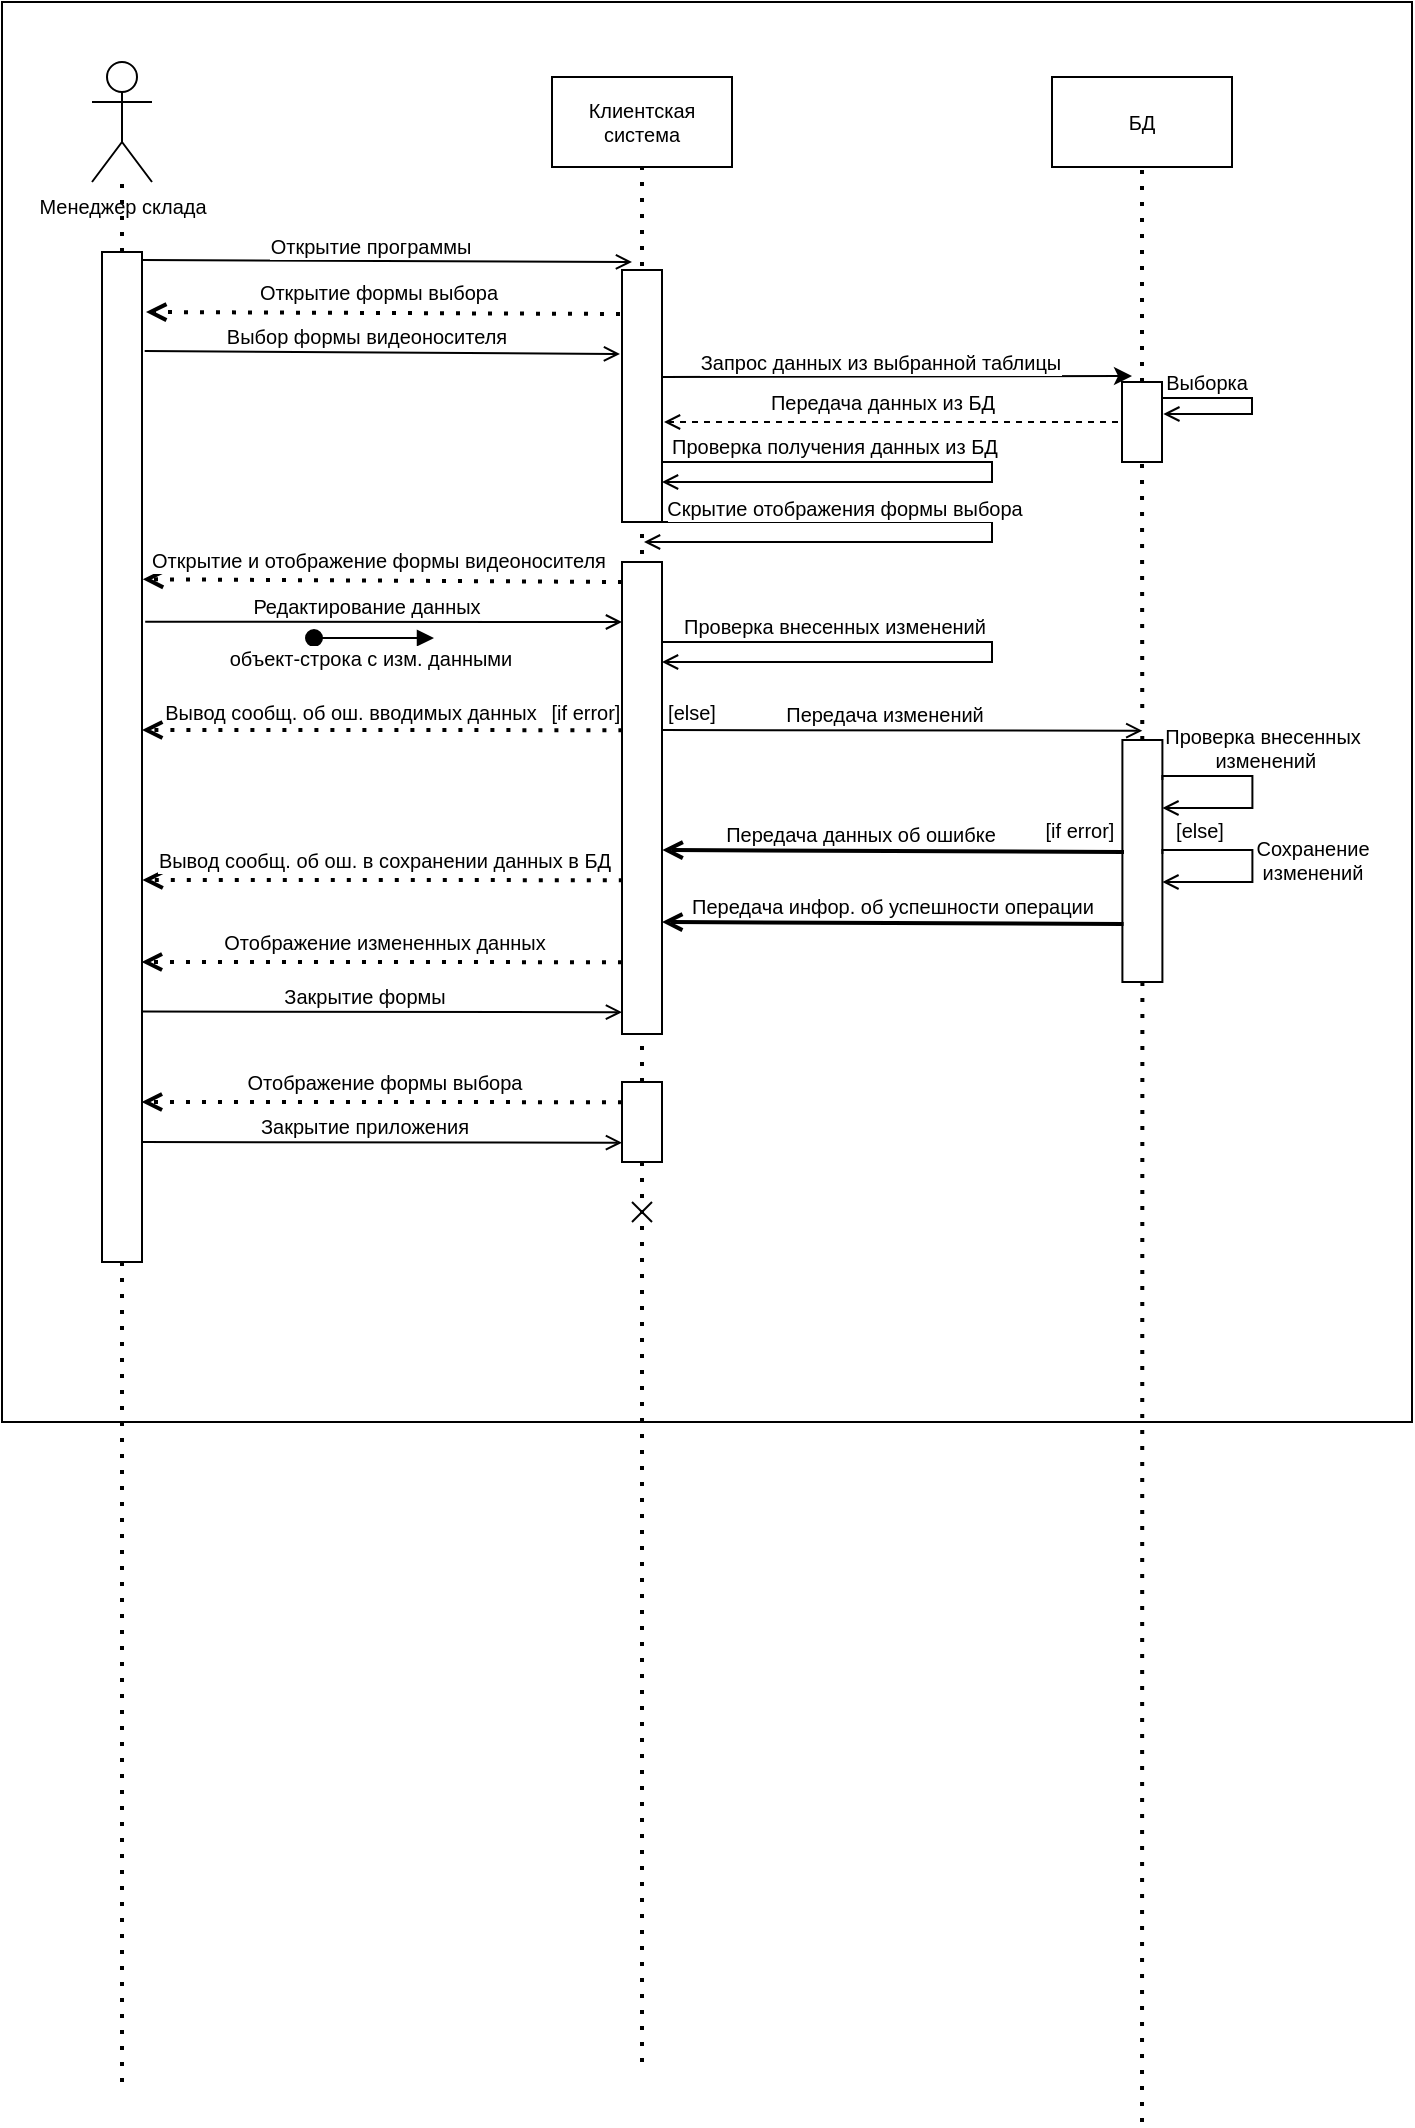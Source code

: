 <mxfile version="20.7.3" type="device"><diagram id="V5w5n7LXf-ieEfS3QJXu" name="Page-1"><mxGraphModel dx="2033" dy="706" grid="1" gridSize="10" guides="1" tooltips="1" connect="1" arrows="1" fold="1" page="1" pageScale="1" pageWidth="827" pageHeight="1169" math="0" shadow="0"><root><mxCell id="0"/><mxCell id="1" parent="0"/><mxCell id="nPTFKyo2ekU2HJORLAqZ-16" value="" style="rounded=0;whiteSpace=wrap;html=1;fontSize=10;" vertex="1" parent="1"><mxGeometry x="-135" width="705" height="710" as="geometry"/></mxCell><mxCell id="kHq4ak17vqU-h9lUrZhz-46" value="Менеджер склада" style="shape=umlActor;verticalLabelPosition=bottom;verticalAlign=top;html=1;outlineConnect=0;fontSize=10;" parent="1" vertex="1"><mxGeometry x="-90" y="30" width="30" height="60" as="geometry"/></mxCell><mxCell id="kHq4ak17vqU-h9lUrZhz-47" value="Клиентская система" style="rounded=0;whiteSpace=wrap;html=1;fontSize=10;" parent="1" vertex="1"><mxGeometry x="140" y="37.5" width="90" height="45" as="geometry"/></mxCell><mxCell id="kHq4ak17vqU-h9lUrZhz-48" value="БД" style="rounded=0;whiteSpace=wrap;html=1;fontSize=10;" parent="1" vertex="1"><mxGeometry x="390" y="37.5" width="90" height="45" as="geometry"/></mxCell><mxCell id="kHq4ak17vqU-h9lUrZhz-49" value="" style="endArrow=none;dashed=1;html=1;dashPattern=1 3;strokeWidth=2;rounded=0;strokeColor=default;fontSize=10;entryX=0.5;entryY=1;entryDx=0;entryDy=0;startArrow=none;" parent="1" target="kHq4ak17vqU-h9lUrZhz-47" edge="1"><mxGeometry width="50" height="50" relative="1" as="geometry"><mxPoint x="185" y="140.0" as="sourcePoint"/><mxPoint x="300" y="230" as="targetPoint"/></mxGeometry></mxCell><mxCell id="kHq4ak17vqU-h9lUrZhz-50" value="" style="endArrow=none;dashed=1;html=1;dashPattern=1 3;strokeWidth=2;rounded=0;strokeColor=default;fontSize=10;startArrow=none;" parent="1" source="kHq4ak17vqU-h9lUrZhz-52" target="kHq4ak17vqU-h9lUrZhz-46" edge="1"><mxGeometry width="50" height="50" relative="1" as="geometry"><mxPoint x="-55" y="1040" as="sourcePoint"/><mxPoint x="-40" y="41.25" as="targetPoint"/></mxGeometry></mxCell><mxCell id="kHq4ak17vqU-h9lUrZhz-51" value="" style="endArrow=none;dashed=1;html=1;dashPattern=1 3;strokeWidth=2;rounded=0;strokeColor=default;fontSize=10;entryX=0.5;entryY=1;entryDx=0;entryDy=0;startArrow=none;" parent="1" source="kHq4ak17vqU-h9lUrZhz-68" target="kHq4ak17vqU-h9lUrZhz-48" edge="1"><mxGeometry width="50" height="50" relative="1" as="geometry"><mxPoint x="435" y="1060" as="sourcePoint"/><mxPoint x="470" y="50.0" as="targetPoint"/></mxGeometry></mxCell><mxCell id="kHq4ak17vqU-h9lUrZhz-52" value="" style="rounded=0;whiteSpace=wrap;html=1;fontSize=10;" parent="1" vertex="1"><mxGeometry x="-85" y="125" width="20" height="505" as="geometry"/></mxCell><mxCell id="kHq4ak17vqU-h9lUrZhz-53" value="" style="endArrow=none;dashed=1;html=1;dashPattern=1 3;strokeWidth=2;rounded=0;strokeColor=default;fontSize=10;" parent="1" target="kHq4ak17vqU-h9lUrZhz-52" edge="1"><mxGeometry width="50" height="50" relative="1" as="geometry"><mxPoint x="-75" y="1040" as="sourcePoint"/><mxPoint x="-125" y="90.0" as="targetPoint"/></mxGeometry></mxCell><mxCell id="kHq4ak17vqU-h9lUrZhz-55" value="" style="endArrow=none;dashed=1;html=1;dashPattern=1 3;strokeWidth=2;rounded=0;strokeColor=default;fontSize=10;entryX=0.5;entryY=1;entryDx=0;entryDy=0;startArrow=none;" parent="1" source="kHq4ak17vqU-h9lUrZhz-56" edge="1"><mxGeometry width="50" height="50" relative="1" as="geometry"><mxPoint x="185" y="1030.0" as="sourcePoint"/><mxPoint x="185" y="210" as="targetPoint"/></mxGeometry></mxCell><mxCell id="kHq4ak17vqU-h9lUrZhz-56" value="" style="rounded=0;whiteSpace=wrap;html=1;fontSize=10;" parent="1" vertex="1"><mxGeometry x="175" y="134" width="20" height="126" as="geometry"/></mxCell><mxCell id="kHq4ak17vqU-h9lUrZhz-57" value="" style="endArrow=none;dashed=1;html=1;dashPattern=1 3;strokeWidth=2;rounded=0;strokeColor=default;fontSize=10;entryX=0.5;entryY=1;entryDx=0;entryDy=0;startArrow=none;" parent="1" target="kHq4ak17vqU-h9lUrZhz-56" edge="1" source="nPTFKyo2ekU2HJORLAqZ-8"><mxGeometry width="50" height="50" relative="1" as="geometry"><mxPoint x="185" y="1030.0" as="sourcePoint"/><mxPoint x="185" y="210" as="targetPoint"/></mxGeometry></mxCell><mxCell id="kHq4ak17vqU-h9lUrZhz-58" value="" style="endArrow=open;startArrow=none;html=1;rounded=0;strokeColor=default;fontSize=10;startFill=0;exitX=1;exitY=0.008;exitDx=0;exitDy=0;exitPerimeter=0;endFill=0;" parent="1" source="kHq4ak17vqU-h9lUrZhz-52" edge="1"><mxGeometry width="50" height="50" relative="1" as="geometry"><mxPoint x="250" y="210" as="sourcePoint"/><mxPoint x="180" y="130" as="targetPoint"/></mxGeometry></mxCell><mxCell id="kHq4ak17vqU-h9lUrZhz-59" value="Открытие программы" style="edgeLabel;html=1;align=center;verticalAlign=middle;resizable=0;points=[];fontSize=10;" parent="kHq4ak17vqU-h9lUrZhz-58" vertex="1" connectable="0"><mxGeometry x="-0.073" y="-2" relative="1" as="geometry"><mxPoint y="-10" as="offset"/></mxGeometry></mxCell><mxCell id="kHq4ak17vqU-h9lUrZhz-60" value="" style="endArrow=open;dashed=1;html=1;dashPattern=1 3;strokeWidth=2;rounded=0;strokeColor=default;fontSize=10;endFill=0;" parent="1" edge="1"><mxGeometry width="50" height="50" relative="1" as="geometry"><mxPoint x="174" y="156" as="sourcePoint"/><mxPoint x="-63" y="155" as="targetPoint"/></mxGeometry></mxCell><mxCell id="kHq4ak17vqU-h9lUrZhz-62" value="Открытие формы выбора" style="edgeLabel;html=1;align=center;verticalAlign=middle;resizable=0;points=[];fontSize=10;" parent="kHq4ak17vqU-h9lUrZhz-60" vertex="1" connectable="0"><mxGeometry x="-0.078" relative="1" as="geometry"><mxPoint x="-12" y="-11" as="offset"/></mxGeometry></mxCell><mxCell id="kHq4ak17vqU-h9lUrZhz-64" value="" style="endArrow=open;startArrow=none;html=1;rounded=0;strokeColor=default;fontSize=10;startFill=0;endFill=0;exitX=1.067;exitY=0.098;exitDx=0;exitDy=0;exitPerimeter=0;" parent="1" source="kHq4ak17vqU-h9lUrZhz-52" edge="1"><mxGeometry width="50" height="50" relative="1" as="geometry"><mxPoint x="-62" y="178" as="sourcePoint"/><mxPoint x="174" y="176" as="targetPoint"/></mxGeometry></mxCell><mxCell id="kHq4ak17vqU-h9lUrZhz-65" value="Выбор формы видеоносителя" style="edgeLabel;html=1;align=center;verticalAlign=middle;resizable=0;points=[];fontSize=10;" parent="kHq4ak17vqU-h9lUrZhz-64" vertex="1" connectable="0"><mxGeometry x="-0.073" y="-2" relative="1" as="geometry"><mxPoint y="-10" as="offset"/></mxGeometry></mxCell><mxCell id="kHq4ak17vqU-h9lUrZhz-66" value="" style="endArrow=classic;startArrow=none;html=1;rounded=0;strokeColor=default;fontSize=10;startFill=0;exitX=1;exitY=0.008;exitDx=0;exitDy=0;exitPerimeter=0;" parent="1" edge="1"><mxGeometry width="50" height="50" relative="1" as="geometry"><mxPoint x="195" y="187.54" as="sourcePoint"/><mxPoint x="430" y="187" as="targetPoint"/></mxGeometry></mxCell><mxCell id="kHq4ak17vqU-h9lUrZhz-67" value="Запрос данных из выбранной таблицы" style="edgeLabel;html=1;align=center;verticalAlign=middle;resizable=0;points=[];fontSize=10;" parent="kHq4ak17vqU-h9lUrZhz-66" vertex="1" connectable="0"><mxGeometry x="-0.073" y="-2" relative="1" as="geometry"><mxPoint y="-10" as="offset"/></mxGeometry></mxCell><mxCell id="kHq4ak17vqU-h9lUrZhz-72" style="edgeStyle=orthogonalEdgeStyle;rounded=0;orthogonalLoop=1;jettySize=auto;html=1;exitX=0;exitY=0.75;exitDx=0;exitDy=0;strokeColor=default;fontSize=10;startArrow=none;startFill=0;endArrow=open;endFill=0;dashed=1;" parent="1" source="kHq4ak17vqU-h9lUrZhz-68" edge="1"><mxGeometry relative="1" as="geometry"><mxPoint x="196" y="210" as="targetPoint"/><Array as="points"><mxPoint x="425" y="210"/><mxPoint x="196" y="210"/></Array></mxGeometry></mxCell><mxCell id="kHq4ak17vqU-h9lUrZhz-73" value="Передача данных из БД" style="edgeLabel;html=1;align=center;verticalAlign=middle;resizable=0;points=[];fontSize=10;" parent="kHq4ak17vqU-h9lUrZhz-72" vertex="1" connectable="0"><mxGeometry x="0.087" y="-1" relative="1" as="geometry"><mxPoint y="-9" as="offset"/></mxGeometry></mxCell><mxCell id="kHq4ak17vqU-h9lUrZhz-68" value="" style="rounded=0;whiteSpace=wrap;html=1;fontSize=10;" parent="1" vertex="1"><mxGeometry x="425" y="190" width="20" height="40" as="geometry"/></mxCell><mxCell id="kHq4ak17vqU-h9lUrZhz-69" value="" style="endArrow=none;dashed=1;html=1;dashPattern=1 3;strokeWidth=2;rounded=0;strokeColor=default;fontSize=10;entryX=0.5;entryY=1;entryDx=0;entryDy=0;startArrow=none;" parent="1" source="kHq4ak17vqU-h9lUrZhz-96" target="kHq4ak17vqU-h9lUrZhz-68" edge="1"><mxGeometry width="50" height="50" relative="1" as="geometry"><mxPoint x="445" y="1060.0" as="sourcePoint"/><mxPoint x="445" y="82.5" as="targetPoint"/></mxGeometry></mxCell><mxCell id="kHq4ak17vqU-h9lUrZhz-70" style="edgeStyle=orthogonalEdgeStyle;rounded=0;orthogonalLoop=1;jettySize=auto;html=1;exitX=1;exitY=0.25;exitDx=0;exitDy=0;entryX=1.033;entryY=0.4;entryDx=0;entryDy=0;strokeColor=default;fontSize=10;startArrow=none;startFill=0;endArrow=open;endFill=0;entryPerimeter=0;" parent="1" source="kHq4ak17vqU-h9lUrZhz-68" target="kHq4ak17vqU-h9lUrZhz-68" edge="1"><mxGeometry relative="1" as="geometry"><Array as="points"><mxPoint x="445" y="198"/><mxPoint x="490" y="198"/><mxPoint x="490" y="206"/></Array></mxGeometry></mxCell><mxCell id="kHq4ak17vqU-h9lUrZhz-71" value="Выборка" style="edgeLabel;html=1;align=center;verticalAlign=middle;resizable=0;points=[];fontSize=10;" parent="kHq4ak17vqU-h9lUrZhz-70" vertex="1" connectable="0"><mxGeometry x="-0.323" y="1" relative="1" as="geometry"><mxPoint x="-10" y="-7" as="offset"/></mxGeometry></mxCell><mxCell id="kHq4ak17vqU-h9lUrZhz-74" style="edgeStyle=orthogonalEdgeStyle;rounded=0;orthogonalLoop=1;jettySize=auto;html=1;entryX=1;entryY=0.631;entryDx=0;entryDy=0;strokeColor=default;fontSize=10;startArrow=none;startFill=0;endArrow=open;endFill=0;entryPerimeter=0;exitX=1.014;exitY=0.567;exitDx=0;exitDy=0;exitPerimeter=0;" parent="1" edge="1"><mxGeometry relative="1" as="geometry"><mxPoint x="195.28" y="230.012" as="sourcePoint"/><mxPoint x="195" y="239.996" as="targetPoint"/><Array as="points"><mxPoint x="360" y="230"/><mxPoint x="360" y="240"/></Array></mxGeometry></mxCell><mxCell id="kHq4ak17vqU-h9lUrZhz-77" value="Проверка получения данных из БД" style="edgeLabel;html=1;align=center;verticalAlign=middle;resizable=0;points=[];fontSize=10;" parent="kHq4ak17vqU-h9lUrZhz-74" vertex="1" connectable="0"><mxGeometry x="-0.323" y="1" relative="1" as="geometry"><mxPoint x="-30" y="-7" as="offset"/></mxGeometry></mxCell><mxCell id="kHq4ak17vqU-h9lUrZhz-80" style="edgeStyle=orthogonalEdgeStyle;rounded=0;orthogonalLoop=1;jettySize=auto;html=1;strokeColor=default;fontSize=10;startArrow=none;startFill=0;endArrow=open;endFill=0;exitX=1.014;exitY=0.567;exitDx=0;exitDy=0;exitPerimeter=0;" parent="1" edge="1"><mxGeometry relative="1" as="geometry"><mxPoint x="195.28" y="260.012" as="sourcePoint"/><mxPoint x="186" y="270" as="targetPoint"/><Array as="points"><mxPoint x="360" y="260"/><mxPoint x="360" y="270"/></Array></mxGeometry></mxCell><mxCell id="kHq4ak17vqU-h9lUrZhz-81" value="Скрытие отображения формы выбора" style="edgeLabel;html=1;align=center;verticalAlign=middle;resizable=0;points=[];fontSize=10;" parent="kHq4ak17vqU-h9lUrZhz-80" vertex="1" connectable="0"><mxGeometry x="-0.323" y="1" relative="1" as="geometry"><mxPoint x="-28" y="-6" as="offset"/></mxGeometry></mxCell><mxCell id="kHq4ak17vqU-h9lUrZhz-82" value="" style="rounded=0;whiteSpace=wrap;html=1;fontSize=10;" parent="1" vertex="1"><mxGeometry x="175" y="280" width="20" height="236" as="geometry"/></mxCell><mxCell id="kHq4ak17vqU-h9lUrZhz-85" value="" style="endArrow=open;dashed=1;html=1;dashPattern=1 3;strokeWidth=2;rounded=0;strokeColor=default;fontSize=10;endFill=0;entryX=1.02;entryY=0.324;entryDx=0;entryDy=0;entryPerimeter=0;" parent="1" target="kHq4ak17vqU-h9lUrZhz-52" edge="1"><mxGeometry width="50" height="50" relative="1" as="geometry"><mxPoint x="175" y="290.0" as="sourcePoint"/><mxPoint x="-60" y="290" as="targetPoint"/></mxGeometry></mxCell><mxCell id="kHq4ak17vqU-h9lUrZhz-86" value="Открытие и отображение формы видеоносителя" style="edgeLabel;html=1;align=center;verticalAlign=middle;resizable=0;points=[];fontSize=10;" parent="kHq4ak17vqU-h9lUrZhz-85" vertex="1" connectable="0"><mxGeometry x="-0.078" relative="1" as="geometry"><mxPoint x="-12" y="-11" as="offset"/></mxGeometry></mxCell><mxCell id="kHq4ak17vqU-h9lUrZhz-87" value="" style="endArrow=open;startArrow=none;html=1;rounded=0;strokeColor=default;fontSize=10;startFill=0;endFill=0;exitX=1.08;exitY=0.366;exitDx=0;exitDy=0;exitPerimeter=0;" parent="1" source="kHq4ak17vqU-h9lUrZhz-52" edge="1"><mxGeometry width="50" height="50" relative="1" as="geometry"><mxPoint x="-65" y="311.44" as="sourcePoint"/><mxPoint x="175" y="310" as="targetPoint"/></mxGeometry></mxCell><mxCell id="kHq4ak17vqU-h9lUrZhz-88" value="Редактирование данных" style="edgeLabel;html=1;align=center;verticalAlign=middle;resizable=0;points=[];fontSize=10;" parent="kHq4ak17vqU-h9lUrZhz-87" vertex="1" connectable="0"><mxGeometry x="-0.073" y="-2" relative="1" as="geometry"><mxPoint y="-10" as="offset"/></mxGeometry></mxCell><mxCell id="kHq4ak17vqU-h9lUrZhz-89" style="edgeStyle=orthogonalEdgeStyle;rounded=0;orthogonalLoop=1;jettySize=auto;html=1;entryX=1;entryY=0.631;entryDx=0;entryDy=0;strokeColor=default;fontSize=10;startArrow=none;startFill=0;endArrow=open;endFill=0;entryPerimeter=0;exitX=1.014;exitY=0.567;exitDx=0;exitDy=0;exitPerimeter=0;" parent="1" edge="1"><mxGeometry relative="1" as="geometry"><mxPoint x="195.28" y="320.012" as="sourcePoint"/><mxPoint x="195" y="329.996" as="targetPoint"/><Array as="points"><mxPoint x="360" y="320"/><mxPoint x="360" y="330"/></Array></mxGeometry></mxCell><mxCell id="kHq4ak17vqU-h9lUrZhz-90" value="Проверка внесенных изменений" style="edgeLabel;html=1;align=center;verticalAlign=middle;resizable=0;points=[];fontSize=10;" parent="kHq4ak17vqU-h9lUrZhz-89" vertex="1" connectable="0"><mxGeometry x="-0.323" y="1" relative="1" as="geometry"><mxPoint x="-30" y="-7" as="offset"/></mxGeometry></mxCell><mxCell id="kHq4ak17vqU-h9lUrZhz-91" value="" style="endArrow=open;dashed=1;html=1;dashPattern=1 3;strokeWidth=2;rounded=0;strokeColor=default;fontSize=10;endFill=0;entryX=0.99;entryY=0.217;entryDx=0;entryDy=0;entryPerimeter=0;" parent="1" edge="1"><mxGeometry width="50" height="50" relative="1" as="geometry"><mxPoint x="175.2" y="364.08" as="sourcePoint"/><mxPoint x="-65.0" y="364.0" as="targetPoint"/></mxGeometry></mxCell><mxCell id="kHq4ak17vqU-h9lUrZhz-92" value="Вывод сообщ. об ош. вводимых данных" style="edgeLabel;html=1;align=center;verticalAlign=middle;resizable=0;points=[];fontSize=10;" parent="kHq4ak17vqU-h9lUrZhz-91" vertex="1" connectable="0"><mxGeometry x="-0.078" relative="1" as="geometry"><mxPoint x="-26" y="-9" as="offset"/></mxGeometry></mxCell><mxCell id="kHq4ak17vqU-h9lUrZhz-93" value="[if error]" style="text;html=1;strokeColor=none;fillColor=none;align=center;verticalAlign=middle;whiteSpace=wrap;rounded=0;fontSize=10;" parent="1" vertex="1"><mxGeometry x="127.2" y="340" width="60" height="30" as="geometry"/></mxCell><mxCell id="kHq4ak17vqU-h9lUrZhz-94" value="" style="endArrow=open;startArrow=none;html=1;rounded=0;strokeColor=default;fontSize=10;startFill=0;endFill=0;exitX=1.002;exitY=0.243;exitDx=0;exitDy=0;exitPerimeter=0;" parent="1" edge="1"><mxGeometry width="50" height="50" relative="1" as="geometry"><mxPoint x="195.2" y="364.0" as="sourcePoint"/><mxPoint x="435.16" y="364.32" as="targetPoint"/></mxGeometry></mxCell><mxCell id="kHq4ak17vqU-h9lUrZhz-95" value="Передача изменений" style="edgeLabel;html=1;align=center;verticalAlign=middle;resizable=0;points=[];fontSize=10;" parent="kHq4ak17vqU-h9lUrZhz-94" vertex="1" connectable="0"><mxGeometry x="-0.073" y="-2" relative="1" as="geometry"><mxPoint y="-10" as="offset"/></mxGeometry></mxCell><mxCell id="kHq4ak17vqU-h9lUrZhz-96" value="" style="rounded=0;whiteSpace=wrap;html=1;fontSize=10;" parent="1" vertex="1"><mxGeometry x="425.2" y="369" width="20" height="121" as="geometry"/></mxCell><mxCell id="kHq4ak17vqU-h9lUrZhz-97" value="" style="endArrow=none;dashed=1;html=1;dashPattern=1 3;strokeWidth=2;rounded=0;strokeColor=default;fontSize=10;entryX=0.5;entryY=1;entryDx=0;entryDy=0;" parent="1" target="kHq4ak17vqU-h9lUrZhz-96" edge="1"><mxGeometry width="50" height="50" relative="1" as="geometry"><mxPoint x="435" y="1060" as="sourcePoint"/><mxPoint x="435" y="230" as="targetPoint"/></mxGeometry></mxCell><mxCell id="kHq4ak17vqU-h9lUrZhz-98" style="edgeStyle=orthogonalEdgeStyle;rounded=0;orthogonalLoop=1;jettySize=auto;html=1;exitX=1;exitY=0.25;exitDx=0;exitDy=0;entryX=1;entryY=0.25;entryDx=0;entryDy=0;strokeColor=default;fontSize=10;startArrow=none;startFill=0;endArrow=open;endFill=0;" parent="1" edge="1"><mxGeometry relative="1" as="geometry"><mxPoint x="445.2" y="388.99" as="sourcePoint"/><mxPoint x="445.2" y="403.74" as="targetPoint"/><Array as="points"><mxPoint x="445.2" y="386.99"/><mxPoint x="490.2" y="386.99"/><mxPoint x="490.2" y="402.99"/><mxPoint x="445.2" y="402.99"/></Array></mxGeometry></mxCell><mxCell id="kHq4ak17vqU-h9lUrZhz-99" value="Проверка внесенных&lt;br&gt;&amp;nbsp;изменений" style="edgeLabel;html=1;align=center;verticalAlign=middle;resizable=0;points=[];fontSize=10;" parent="kHq4ak17vqU-h9lUrZhz-98" vertex="1" connectable="0"><mxGeometry x="-0.323" y="1" relative="1" as="geometry"><mxPoint x="15" y="-13" as="offset"/></mxGeometry></mxCell><mxCell id="kHq4ak17vqU-h9lUrZhz-100" value="" style="endArrow=open;html=1;strokeWidth=2;rounded=0;strokeColor=default;fontSize=10;endFill=0;" parent="1" edge="1"><mxGeometry width="50" height="50" relative="1" as="geometry"><mxPoint x="426" y="425" as="sourcePoint"/><mxPoint x="195.2" y="424" as="targetPoint"/></mxGeometry></mxCell><mxCell id="kHq4ak17vqU-h9lUrZhz-101" value="Передача данных об ошибке" style="edgeLabel;html=1;align=center;verticalAlign=middle;resizable=0;points=[];fontSize=10;" parent="kHq4ak17vqU-h9lUrZhz-100" vertex="1" connectable="0"><mxGeometry x="-0.078" relative="1" as="geometry"><mxPoint x="-26" y="-9" as="offset"/></mxGeometry></mxCell><mxCell id="kHq4ak17vqU-h9lUrZhz-102" value="[if error]" style="text;html=1;strokeColor=none;fillColor=none;align=center;verticalAlign=middle;whiteSpace=wrap;rounded=0;fontSize=10;" parent="1" vertex="1"><mxGeometry x="374.2" y="399" width="60" height="30" as="geometry"/></mxCell><mxCell id="kHq4ak17vqU-h9lUrZhz-103" style="edgeStyle=orthogonalEdgeStyle;rounded=0;orthogonalLoop=1;jettySize=auto;html=1;exitX=1;exitY=0.25;exitDx=0;exitDy=0;entryX=1;entryY=0.25;entryDx=0;entryDy=0;strokeColor=default;fontSize=10;startArrow=none;startFill=0;endArrow=open;endFill=0;" parent="1" edge="1"><mxGeometry relative="1" as="geometry"><mxPoint x="445.2" y="425.99" as="sourcePoint"/><mxPoint x="445.2" y="440.74" as="targetPoint"/><Array as="points"><mxPoint x="445.2" y="423.99"/><mxPoint x="490.2" y="423.99"/><mxPoint x="490.2" y="439.99"/><mxPoint x="445.2" y="439.99"/></Array></mxGeometry></mxCell><mxCell id="kHq4ak17vqU-h9lUrZhz-104" value="Сохранение &lt;br&gt;изменений" style="edgeLabel;html=1;align=center;verticalAlign=middle;resizable=0;points=[];fontSize=10;" parent="kHq4ak17vqU-h9lUrZhz-103" vertex="1" connectable="0"><mxGeometry x="-0.323" y="1" relative="1" as="geometry"><mxPoint x="40" y="6" as="offset"/></mxGeometry></mxCell><mxCell id="kHq4ak17vqU-h9lUrZhz-107" value="[else]" style="text;html=1;strokeColor=none;fillColor=none;align=center;verticalAlign=middle;whiteSpace=wrap;rounded=0;fontSize=10;" parent="1" vertex="1"><mxGeometry x="180.2" y="340" width="60" height="30" as="geometry"/></mxCell><mxCell id="kHq4ak17vqU-h9lUrZhz-108" value="[else]" style="text;html=1;strokeColor=none;fillColor=none;align=center;verticalAlign=middle;whiteSpace=wrap;rounded=0;fontSize=10;" parent="1" vertex="1"><mxGeometry x="434.2" y="399" width="60" height="30" as="geometry"/></mxCell><mxCell id="kHq4ak17vqU-h9lUrZhz-109" value="" style="endArrow=open;dashed=1;html=1;dashPattern=1 3;strokeWidth=2;rounded=0;strokeColor=default;fontSize=10;endFill=0;entryX=0.99;entryY=0.217;entryDx=0;entryDy=0;entryPerimeter=0;" parent="1" edge="1"><mxGeometry width="50" height="50" relative="1" as="geometry"><mxPoint x="175.4" y="439.08" as="sourcePoint"/><mxPoint x="-64.8" y="439" as="targetPoint"/></mxGeometry></mxCell><mxCell id="kHq4ak17vqU-h9lUrZhz-110" value="Вывод сообщ. об ош. в сохранении данных в БД" style="edgeLabel;html=1;align=center;verticalAlign=middle;resizable=0;points=[];fontSize=10;" parent="kHq4ak17vqU-h9lUrZhz-109" vertex="1" connectable="0"><mxGeometry x="-0.078" relative="1" as="geometry"><mxPoint x="-9" y="-10" as="offset"/></mxGeometry></mxCell><mxCell id="nPTFKyo2ekU2HJORLAqZ-1" value="&lt;font style=&quot;font-size: 10px;&quot;&gt;объект-строка с изм. данными&lt;/font&gt;" style="html=1;verticalAlign=bottom;startArrow=oval;startFill=1;endArrow=block;startSize=8;rounded=0;" edge="1" parent="1"><mxGeometry x="-0.067" y="-19" width="60" relative="1" as="geometry"><mxPoint x="21" y="318" as="sourcePoint"/><mxPoint x="81" y="318" as="targetPoint"/><mxPoint as="offset"/></mxGeometry></mxCell><mxCell id="nPTFKyo2ekU2HJORLAqZ-2" value="" style="endArrow=open;html=1;strokeWidth=2;rounded=0;strokeColor=default;fontSize=10;endFill=0;" edge="1" parent="1"><mxGeometry width="50" height="50" relative="1" as="geometry"><mxPoint x="425.8" y="461" as="sourcePoint"/><mxPoint x="195.0" y="460" as="targetPoint"/></mxGeometry></mxCell><mxCell id="nPTFKyo2ekU2HJORLAqZ-3" value="Передача инфор. об успешности операции" style="edgeLabel;html=1;align=center;verticalAlign=middle;resizable=0;points=[];fontSize=10;" vertex="1" connectable="0" parent="nPTFKyo2ekU2HJORLAqZ-2"><mxGeometry x="-0.078" relative="1" as="geometry"><mxPoint x="-10" y="-9" as="offset"/></mxGeometry></mxCell><mxCell id="nPTFKyo2ekU2HJORLAqZ-4" value="" style="endArrow=open;dashed=1;html=1;dashPattern=1 3;strokeWidth=2;rounded=0;strokeColor=default;fontSize=10;endFill=0;entryX=0.99;entryY=0.217;entryDx=0;entryDy=0;entryPerimeter=0;" edge="1" parent="1"><mxGeometry width="50" height="50" relative="1" as="geometry"><mxPoint x="175.0" y="480.08" as="sourcePoint"/><mxPoint x="-65.2" y="480" as="targetPoint"/></mxGeometry></mxCell><mxCell id="nPTFKyo2ekU2HJORLAqZ-5" value="Отображение измененных данных" style="edgeLabel;html=1;align=center;verticalAlign=middle;resizable=0;points=[];fontSize=10;" vertex="1" connectable="0" parent="nPTFKyo2ekU2HJORLAqZ-4"><mxGeometry x="-0.078" relative="1" as="geometry"><mxPoint x="-9" y="-10" as="offset"/></mxGeometry></mxCell><mxCell id="nPTFKyo2ekU2HJORLAqZ-6" value="" style="endArrow=open;startArrow=none;html=1;rounded=0;strokeColor=default;fontSize=10;startFill=0;endFill=0;exitX=1.002;exitY=0.243;exitDx=0;exitDy=0;exitPerimeter=0;" edge="1" parent="1"><mxGeometry width="50" height="50" relative="1" as="geometry"><mxPoint x="-64.96" y="504.76" as="sourcePoint"/><mxPoint x="175" y="505.08" as="targetPoint"/></mxGeometry></mxCell><mxCell id="nPTFKyo2ekU2HJORLAqZ-7" value="Закрытие формы" style="edgeLabel;html=1;align=center;verticalAlign=middle;resizable=0;points=[];fontSize=10;" vertex="1" connectable="0" parent="nPTFKyo2ekU2HJORLAqZ-6"><mxGeometry x="-0.073" y="-2" relative="1" as="geometry"><mxPoint y="-10" as="offset"/></mxGeometry></mxCell><mxCell id="nPTFKyo2ekU2HJORLAqZ-8" value="" style="rounded=0;whiteSpace=wrap;html=1;fontSize=10;" vertex="1" parent="1"><mxGeometry x="175" y="540" width="20" height="40" as="geometry"/></mxCell><mxCell id="nPTFKyo2ekU2HJORLAqZ-9" value="" style="endArrow=none;dashed=1;html=1;dashPattern=1 3;strokeWidth=2;rounded=0;strokeColor=default;fontSize=10;entryX=0.5;entryY=1;entryDx=0;entryDy=0;" edge="1" parent="1" target="nPTFKyo2ekU2HJORLAqZ-8"><mxGeometry width="50" height="50" relative="1" as="geometry"><mxPoint x="185" y="1030.0" as="sourcePoint"/><mxPoint x="185" y="260" as="targetPoint"/></mxGeometry></mxCell><mxCell id="nPTFKyo2ekU2HJORLAqZ-10" value="" style="endArrow=open;dashed=1;html=1;dashPattern=1 3;strokeWidth=2;rounded=0;strokeColor=default;fontSize=10;endFill=0;entryX=0.99;entryY=0.217;entryDx=0;entryDy=0;entryPerimeter=0;" edge="1" parent="1"><mxGeometry width="50" height="50" relative="1" as="geometry"><mxPoint x="175" y="550.08" as="sourcePoint"/><mxPoint x="-65.2" y="550" as="targetPoint"/></mxGeometry></mxCell><mxCell id="nPTFKyo2ekU2HJORLAqZ-11" value="Отображение формы выбора" style="edgeLabel;html=1;align=center;verticalAlign=middle;resizable=0;points=[];fontSize=10;" vertex="1" connectable="0" parent="nPTFKyo2ekU2HJORLAqZ-10"><mxGeometry x="-0.078" relative="1" as="geometry"><mxPoint x="-9" y="-10" as="offset"/></mxGeometry></mxCell><mxCell id="nPTFKyo2ekU2HJORLAqZ-12" value="" style="endArrow=open;startArrow=none;html=1;rounded=0;strokeColor=default;fontSize=10;startFill=0;endFill=0;exitX=1.002;exitY=0.243;exitDx=0;exitDy=0;exitPerimeter=0;" edge="1" parent="1"><mxGeometry width="50" height="50" relative="1" as="geometry"><mxPoint x="-64.96" y="570.0" as="sourcePoint"/><mxPoint x="175" y="570.32" as="targetPoint"/></mxGeometry></mxCell><mxCell id="nPTFKyo2ekU2HJORLAqZ-13" value="Закрытие приложения" style="edgeLabel;html=1;align=center;verticalAlign=middle;resizable=0;points=[];fontSize=10;" vertex="1" connectable="0" parent="nPTFKyo2ekU2HJORLAqZ-12"><mxGeometry x="-0.073" y="-2" relative="1" as="geometry"><mxPoint y="-10" as="offset"/></mxGeometry></mxCell><mxCell id="nPTFKyo2ekU2HJORLAqZ-14" value="" style="endArrow=none;html=1;rounded=0;fontSize=10;" edge="1" parent="1"><mxGeometry width="50" height="50" relative="1" as="geometry"><mxPoint x="190" y="600" as="sourcePoint"/><mxPoint x="180" y="610" as="targetPoint"/></mxGeometry></mxCell><mxCell id="nPTFKyo2ekU2HJORLAqZ-15" value="" style="endArrow=none;html=1;rounded=0;fontSize=10;" edge="1" parent="1"><mxGeometry width="50" height="50" relative="1" as="geometry"><mxPoint x="180" y="600" as="sourcePoint"/><mxPoint x="190" y="610" as="targetPoint"/><Array as="points"><mxPoint x="180" y="600"/></Array></mxGeometry></mxCell></root></mxGraphModel></diagram></mxfile>